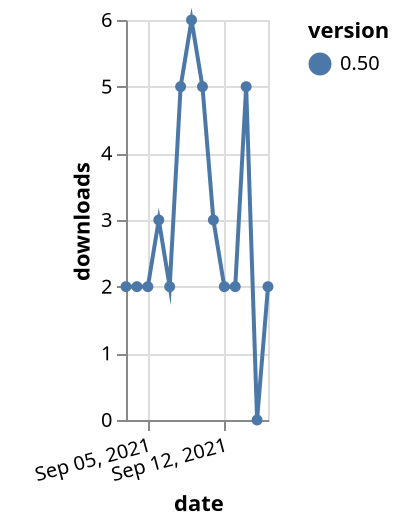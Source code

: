 {"$schema": "https://vega.github.io/schema/vega-lite/v5.json", "description": "A simple bar chart with embedded data.", "data": {"values": [{"date": "2021-09-03", "total": 3571, "delta": 2, "version": "0.50"}, {"date": "2021-09-04", "total": 3573, "delta": 2, "version": "0.50"}, {"date": "2021-09-05", "total": 3575, "delta": 2, "version": "0.50"}, {"date": "2021-09-06", "total": 3578, "delta": 3, "version": "0.50"}, {"date": "2021-09-07", "total": 3580, "delta": 2, "version": "0.50"}, {"date": "2021-09-08", "total": 3585, "delta": 5, "version": "0.50"}, {"date": "2021-09-09", "total": 3591, "delta": 6, "version": "0.50"}, {"date": "2021-09-10", "total": 3596, "delta": 5, "version": "0.50"}, {"date": "2021-09-11", "total": 3599, "delta": 3, "version": "0.50"}, {"date": "2021-09-12", "total": 3601, "delta": 2, "version": "0.50"}, {"date": "2021-09-13", "total": 3603, "delta": 2, "version": "0.50"}, {"date": "2021-09-14", "total": 3608, "delta": 5, "version": "0.50"}, {"date": "2021-09-15", "total": 3608, "delta": 0, "version": "0.50"}, {"date": "2021-09-16", "total": 3610, "delta": 2, "version": "0.50"}]}, "width": "container", "mark": {"type": "line", "point": {"filled": true}}, "encoding": {"x": {"field": "date", "type": "temporal", "timeUnit": "yearmonthdate", "title": "date", "axis": {"labelAngle": -15}}, "y": {"field": "delta", "type": "quantitative", "title": "downloads"}, "color": {"field": "version", "type": "nominal"}, "tooltip": {"field": "delta"}}}